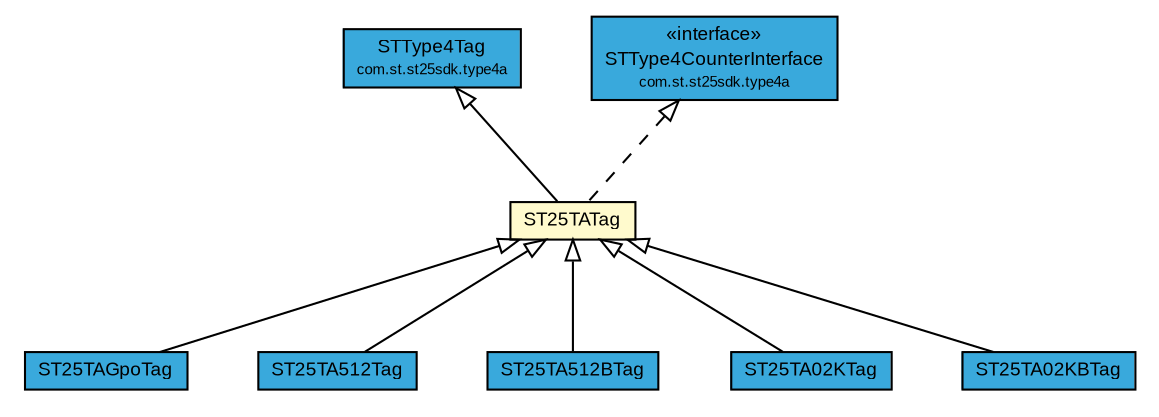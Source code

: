 #!/usr/local/bin/dot
#
# Class diagram 
# Generated by UMLGraph version R5_7_2-3-gee82a7 (http://www.umlgraph.org/)
#

digraph G {
	edge [fontname="arial",fontsize=10,labelfontname="arial",labelfontsize=10];
	node [fontname="arial",fontsize=10,shape=plaintext];
	nodesep=0.25;
	ranksep=0.5;
	// com.st.st25sdk.type4a.STType4Tag
	c26772 [label=<<table title="com.st.st25sdk.type4a.STType4Tag" border="0" cellborder="1" cellspacing="0" cellpadding="2" port="p" bgcolor="#39a9dc" href="../STType4Tag.html">
		<tr><td><table border="0" cellspacing="0" cellpadding="1">
<tr><td align="center" balign="center"> STType4Tag </td></tr>
<tr><td align="center" balign="center"><font point-size="7.0"> com.st.st25sdk.type4a </font></td></tr>
		</table></td></tr>
		</table>>, URL="../STType4Tag.html", fontname="arial", fontcolor="black", fontsize=9.0];
	// com.st.st25sdk.type4a.STType4CounterInterface
	c26777 [label=<<table title="com.st.st25sdk.type4a.STType4CounterInterface" border="0" cellborder="1" cellspacing="0" cellpadding="2" port="p" bgcolor="#39a9dc" href="../STType4CounterInterface.html">
		<tr><td><table border="0" cellspacing="0" cellpadding="1">
<tr><td align="center" balign="center"> &#171;interface&#187; </td></tr>
<tr><td align="center" balign="center"> STType4CounterInterface </td></tr>
<tr><td align="center" balign="center"><font point-size="7.0"> com.st.st25sdk.type4a </font></td></tr>
		</table></td></tr>
		</table>>, URL="../STType4CounterInterface.html", fontname="arial", fontcolor="black", fontsize=9.0];
	// com.st.st25sdk.type4a.st25ta.ST25TATag
	c26795 [label=<<table title="com.st.st25sdk.type4a.st25ta.ST25TATag" border="0" cellborder="1" cellspacing="0" cellpadding="2" port="p" bgcolor="lemonChiffon" href="./ST25TATag.html">
		<tr><td><table border="0" cellspacing="0" cellpadding="1">
<tr><td align="center" balign="center"> ST25TATag </td></tr>
		</table></td></tr>
		</table>>, URL="./ST25TATag.html", fontname="arial", fontcolor="black", fontsize=9.0];
	// com.st.st25sdk.type4a.st25ta.ST25TAGpoTag
	c26796 [label=<<table title="com.st.st25sdk.type4a.st25ta.ST25TAGpoTag" border="0" cellborder="1" cellspacing="0" cellpadding="2" port="p" bgcolor="#39a9dc" href="./ST25TAGpoTag.html">
		<tr><td><table border="0" cellspacing="0" cellpadding="1">
<tr><td align="center" balign="center"> ST25TAGpoTag </td></tr>
		</table></td></tr>
		</table>>, URL="./ST25TAGpoTag.html", fontname="arial", fontcolor="black", fontsize=9.0];
	// com.st.st25sdk.type4a.st25ta.ST25TA512Tag
	c26797 [label=<<table title="com.st.st25sdk.type4a.st25ta.ST25TA512Tag" border="0" cellborder="1" cellspacing="0" cellpadding="2" port="p" bgcolor="#39a9dc" href="./ST25TA512Tag.html">
		<tr><td><table border="0" cellspacing="0" cellpadding="1">
<tr><td align="center" balign="center"> ST25TA512Tag </td></tr>
		</table></td></tr>
		</table>>, URL="./ST25TA512Tag.html", fontname="arial", fontcolor="black", fontsize=9.0];
	// com.st.st25sdk.type4a.st25ta.ST25TA512BTag
	c26798 [label=<<table title="com.st.st25sdk.type4a.st25ta.ST25TA512BTag" border="0" cellborder="1" cellspacing="0" cellpadding="2" port="p" bgcolor="#39a9dc" href="./ST25TA512BTag.html">
		<tr><td><table border="0" cellspacing="0" cellpadding="1">
<tr><td align="center" balign="center"> ST25TA512BTag </td></tr>
		</table></td></tr>
		</table>>, URL="./ST25TA512BTag.html", fontname="arial", fontcolor="black", fontsize=9.0];
	// com.st.st25sdk.type4a.st25ta.ST25TA02KTag
	c26799 [label=<<table title="com.st.st25sdk.type4a.st25ta.ST25TA02KTag" border="0" cellborder="1" cellspacing="0" cellpadding="2" port="p" bgcolor="#39a9dc" href="./ST25TA02KTag.html">
		<tr><td><table border="0" cellspacing="0" cellpadding="1">
<tr><td align="center" balign="center"> ST25TA02KTag </td></tr>
		</table></td></tr>
		</table>>, URL="./ST25TA02KTag.html", fontname="arial", fontcolor="black", fontsize=9.0];
	// com.st.st25sdk.type4a.st25ta.ST25TA02KBTag
	c26802 [label=<<table title="com.st.st25sdk.type4a.st25ta.ST25TA02KBTag" border="0" cellborder="1" cellspacing="0" cellpadding="2" port="p" bgcolor="#39a9dc" href="./ST25TA02KBTag.html">
		<tr><td><table border="0" cellspacing="0" cellpadding="1">
<tr><td align="center" balign="center"> ST25TA02KBTag </td></tr>
		</table></td></tr>
		</table>>, URL="./ST25TA02KBTag.html", fontname="arial", fontcolor="black", fontsize=9.0];
	//com.st.st25sdk.type4a.st25ta.ST25TATag extends com.st.st25sdk.type4a.STType4Tag
	c26772:p -> c26795:p [dir=back,arrowtail=empty];
	//com.st.st25sdk.type4a.st25ta.ST25TATag implements com.st.st25sdk.type4a.STType4CounterInterface
	c26777:p -> c26795:p [dir=back,arrowtail=empty,style=dashed];
	//com.st.st25sdk.type4a.st25ta.ST25TAGpoTag extends com.st.st25sdk.type4a.st25ta.ST25TATag
	c26795:p -> c26796:p [dir=back,arrowtail=empty];
	//com.st.st25sdk.type4a.st25ta.ST25TA512Tag extends com.st.st25sdk.type4a.st25ta.ST25TATag
	c26795:p -> c26797:p [dir=back,arrowtail=empty];
	//com.st.st25sdk.type4a.st25ta.ST25TA512BTag extends com.st.st25sdk.type4a.st25ta.ST25TATag
	c26795:p -> c26798:p [dir=back,arrowtail=empty];
	//com.st.st25sdk.type4a.st25ta.ST25TA02KTag extends com.st.st25sdk.type4a.st25ta.ST25TATag
	c26795:p -> c26799:p [dir=back,arrowtail=empty];
	//com.st.st25sdk.type4a.st25ta.ST25TA02KBTag extends com.st.st25sdk.type4a.st25ta.ST25TATag
	c26795:p -> c26802:p [dir=back,arrowtail=empty];
}

